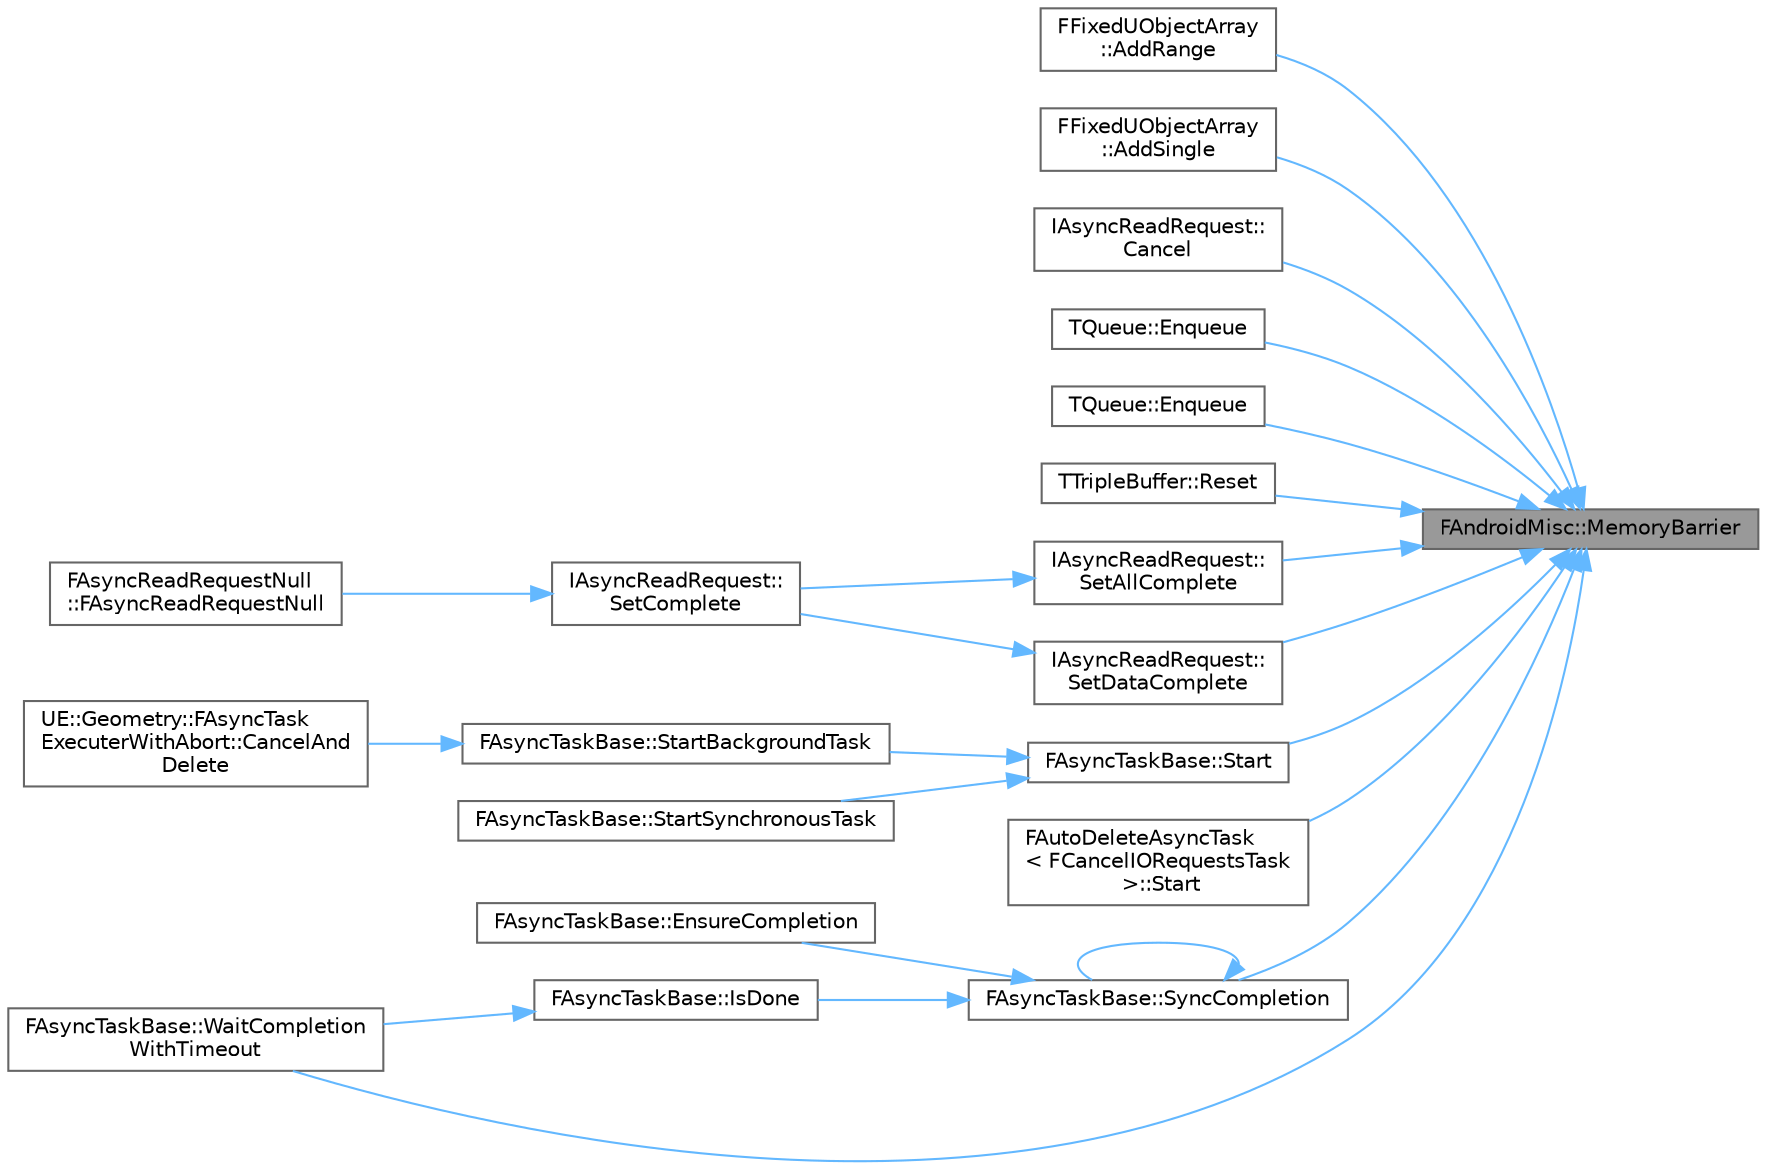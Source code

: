 digraph "FAndroidMisc::MemoryBarrier"
{
 // INTERACTIVE_SVG=YES
 // LATEX_PDF_SIZE
  bgcolor="transparent";
  edge [fontname=Helvetica,fontsize=10,labelfontname=Helvetica,labelfontsize=10];
  node [fontname=Helvetica,fontsize=10,shape=box,height=0.2,width=0.4];
  rankdir="RL";
  Node1 [id="Node000001",label="FAndroidMisc::MemoryBarrier",height=0.2,width=0.4,color="gray40", fillcolor="grey60", style="filled", fontcolor="black",tooltip=" "];
  Node1 -> Node2 [id="edge1_Node000001_Node000002",dir="back",color="steelblue1",style="solid",tooltip=" "];
  Node2 [id="Node000002",label="FFixedUObjectArray\l::AddRange",height=0.2,width=0.4,color="grey40", fillcolor="white", style="filled",URL="$db/d4d/classFFixedUObjectArray.html#a2a33e166c920f2527c464d17a79ddaf9",tooltip=" "];
  Node1 -> Node3 [id="edge2_Node000001_Node000003",dir="back",color="steelblue1",style="solid",tooltip=" "];
  Node3 [id="Node000003",label="FFixedUObjectArray\l::AddSingle",height=0.2,width=0.4,color="grey40", fillcolor="white", style="filled",URL="$db/d4d/classFFixedUObjectArray.html#a3f82ccd3c46b2d8bd789e6662dd5fd28",tooltip=" "];
  Node1 -> Node4 [id="edge3_Node000001_Node000004",dir="back",color="steelblue1",style="solid",tooltip=" "];
  Node4 [id="Node000004",label="IAsyncReadRequest::\lCancel",height=0.2,width=0.4,color="grey40", fillcolor="white", style="filled",URL="$db/d75/classIAsyncReadRequest.html#a47edd56944899ec11591a97389aa7793",tooltip="Cancel the request."];
  Node1 -> Node5 [id="edge4_Node000001_Node000005",dir="back",color="steelblue1",style="solid",tooltip=" "];
  Node5 [id="Node000005",label="TQueue::Enqueue",height=0.2,width=0.4,color="grey40", fillcolor="white", style="filled",URL="$df/d83/classTQueue.html#ad28a905e5dadddeec9611ca4e706d574",tooltip="Adds an item to the head of the queue."];
  Node1 -> Node6 [id="edge5_Node000001_Node000006",dir="back",color="steelblue1",style="solid",tooltip=" "];
  Node6 [id="Node000006",label="TQueue::Enqueue",height=0.2,width=0.4,color="grey40", fillcolor="white", style="filled",URL="$df/d83/classTQueue.html#a5e2c4c53303bbd25251e5f91a57f7d68",tooltip="Adds an item to the head of the queue."];
  Node1 -> Node7 [id="edge6_Node000001_Node000007",dir="back",color="steelblue1",style="solid",tooltip=" "];
  Node7 [id="Node000007",label="TTripleBuffer::Reset",height=0.2,width=0.4,color="grey40", fillcolor="white", style="filled",URL="$d1/d21/classTTripleBuffer.html#a176e86659b605416629dd3f0dc7d6238",tooltip="Reset the buffer."];
  Node1 -> Node8 [id="edge7_Node000001_Node000008",dir="back",color="steelblue1",style="solid",tooltip=" "];
  Node8 [id="Node000008",label="IAsyncReadRequest::\lSetAllComplete",height=0.2,width=0.4,color="grey40", fillcolor="white", style="filled",URL="$db/d75/classIAsyncReadRequest.html#a7b199d3739529a721a2d144cde2b940b",tooltip=" "];
  Node8 -> Node9 [id="edge8_Node000008_Node000009",dir="back",color="steelblue1",style="solid",tooltip=" "];
  Node9 [id="Node000009",label="IAsyncReadRequest::\lSetComplete",height=0.2,width=0.4,color="grey40", fillcolor="white", style="filled",URL="$db/d75/classIAsyncReadRequest.html#ad99a18bb41c2958093b1b96e86695f4e",tooltip=" "];
  Node9 -> Node10 [id="edge9_Node000009_Node000010",dir="back",color="steelblue1",style="solid",tooltip=" "];
  Node10 [id="Node000010",label="FAsyncReadRequestNull\l::FAsyncReadRequestNull",height=0.2,width=0.4,color="grey40", fillcolor="white", style="filled",URL="$d1/d24/classFAsyncReadRequestNull.html#aceb6d27d18ec482807566511b7137ac1",tooltip=" "];
  Node1 -> Node11 [id="edge10_Node000001_Node000011",dir="back",color="steelblue1",style="solid",tooltip=" "];
  Node11 [id="Node000011",label="IAsyncReadRequest::\lSetDataComplete",height=0.2,width=0.4,color="grey40", fillcolor="white", style="filled",URL="$db/d75/classIAsyncReadRequest.html#a7b51251eb986efa99798e96dc23e1a82",tooltip=" "];
  Node11 -> Node9 [id="edge11_Node000011_Node000009",dir="back",color="steelblue1",style="solid",tooltip=" "];
  Node1 -> Node12 [id="edge12_Node000001_Node000012",dir="back",color="steelblue1",style="solid",tooltip=" "];
  Node12 [id="Node000012",label="FAsyncTaskBase::Start",height=0.2,width=0.4,color="grey40", fillcolor="white", style="filled",URL="$dd/d1f/classFAsyncTaskBase.html#a7d2f5aaf9d465aca330a062715982cf8",tooltip=" "];
  Node12 -> Node13 [id="edge13_Node000012_Node000013",dir="back",color="steelblue1",style="solid",tooltip=" "];
  Node13 [id="Node000013",label="FAsyncTaskBase::StartBackgroundTask",height=0.2,width=0.4,color="grey40", fillcolor="white", style="filled",URL="$dd/d1f/classFAsyncTaskBase.html#a95b4dfb08548988b7236fb1b95f450f7",tooltip="Queue this task for processing by the background thread pool."];
  Node13 -> Node14 [id="edge14_Node000013_Node000014",dir="back",color="steelblue1",style="solid",tooltip=" "];
  Node14 [id="Node000014",label="UE::Geometry::FAsyncTask\lExecuterWithAbort::CancelAnd\lDelete",height=0.2,width=0.4,color="grey40", fillcolor="white", style="filled",URL="$d1/dab/classUE_1_1Geometry_1_1FAsyncTaskExecuterWithAbort.html#a7a59a722421dd829e04171a8264884fc",tooltip="Tells the child FAbandonableTask to terminate itself, via the bAbort flag passed in SetAbortSource,..."];
  Node12 -> Node15 [id="edge15_Node000012_Node000015",dir="back",color="steelblue1",style="solid",tooltip=" "];
  Node15 [id="Node000015",label="FAsyncTaskBase::StartSynchronousTask",height=0.2,width=0.4,color="grey40", fillcolor="white", style="filled",URL="$dd/d1f/classFAsyncTaskBase.html#a7fab90d0cea6b27bfd02d55ff98bcbb0",tooltip="Run this task on this thread."];
  Node1 -> Node16 [id="edge16_Node000001_Node000016",dir="back",color="steelblue1",style="solid",tooltip=" "];
  Node16 [id="Node000016",label="FAutoDeleteAsyncTask\l\< FCancelIORequestsTask\l \>::Start",height=0.2,width=0.4,color="grey40", fillcolor="white", style="filled",URL="$dd/d96/classFAutoDeleteAsyncTask.html#a230a500469539a7995562c778a369627",tooltip=" "];
  Node1 -> Node17 [id="edge17_Node000001_Node000017",dir="back",color="steelblue1",style="solid",tooltip=" "];
  Node17 [id="Node000017",label="FAsyncTaskBase::SyncCompletion",height=0.2,width=0.4,color="grey40", fillcolor="white", style="filled",URL="$dd/d1f/classFAsyncTaskBase.html#a0245a88fb083c9032b342ea4670423c8",tooltip="Internal call to synchronize completion between threads, never called from a pool thread."];
  Node17 -> Node18 [id="edge18_Node000017_Node000018",dir="back",color="steelblue1",style="solid",tooltip=" "];
  Node18 [id="Node000018",label="FAsyncTaskBase::EnsureCompletion",height=0.2,width=0.4,color="grey40", fillcolor="white", style="filled",URL="$dd/d1f/classFAsyncTaskBase.html#a44c87f796f4f1da903628b866580e477",tooltip="Wait until the job is complete."];
  Node17 -> Node19 [id="edge19_Node000017_Node000019",dir="back",color="steelblue1",style="solid",tooltip=" "];
  Node19 [id="Node000019",label="FAsyncTaskBase::IsDone",height=0.2,width=0.4,color="grey40", fillcolor="white", style="filled",URL="$dd/d1f/classFAsyncTaskBase.html#a9de541265bab966e6972b01f130dcf81",tooltip="Returns true if the work and TASK has completed, false while it's still in progress."];
  Node19 -> Node20 [id="edge20_Node000019_Node000020",dir="back",color="steelblue1",style="solid",tooltip=" "];
  Node20 [id="Node000020",label="FAsyncTaskBase::WaitCompletion\lWithTimeout",height=0.2,width=0.4,color="grey40", fillcolor="white", style="filled",URL="$dd/d1f/classFAsyncTaskBase.html#a52bdb15b3ee300d6e93d5b0ffe181ffd",tooltip="Wait until the job is complete, up to a time limit."];
  Node17 -> Node17 [id="edge21_Node000017_Node000017",dir="back",color="steelblue1",style="solid",tooltip=" "];
  Node1 -> Node20 [id="edge22_Node000001_Node000020",dir="back",color="steelblue1",style="solid",tooltip=" "];
}
